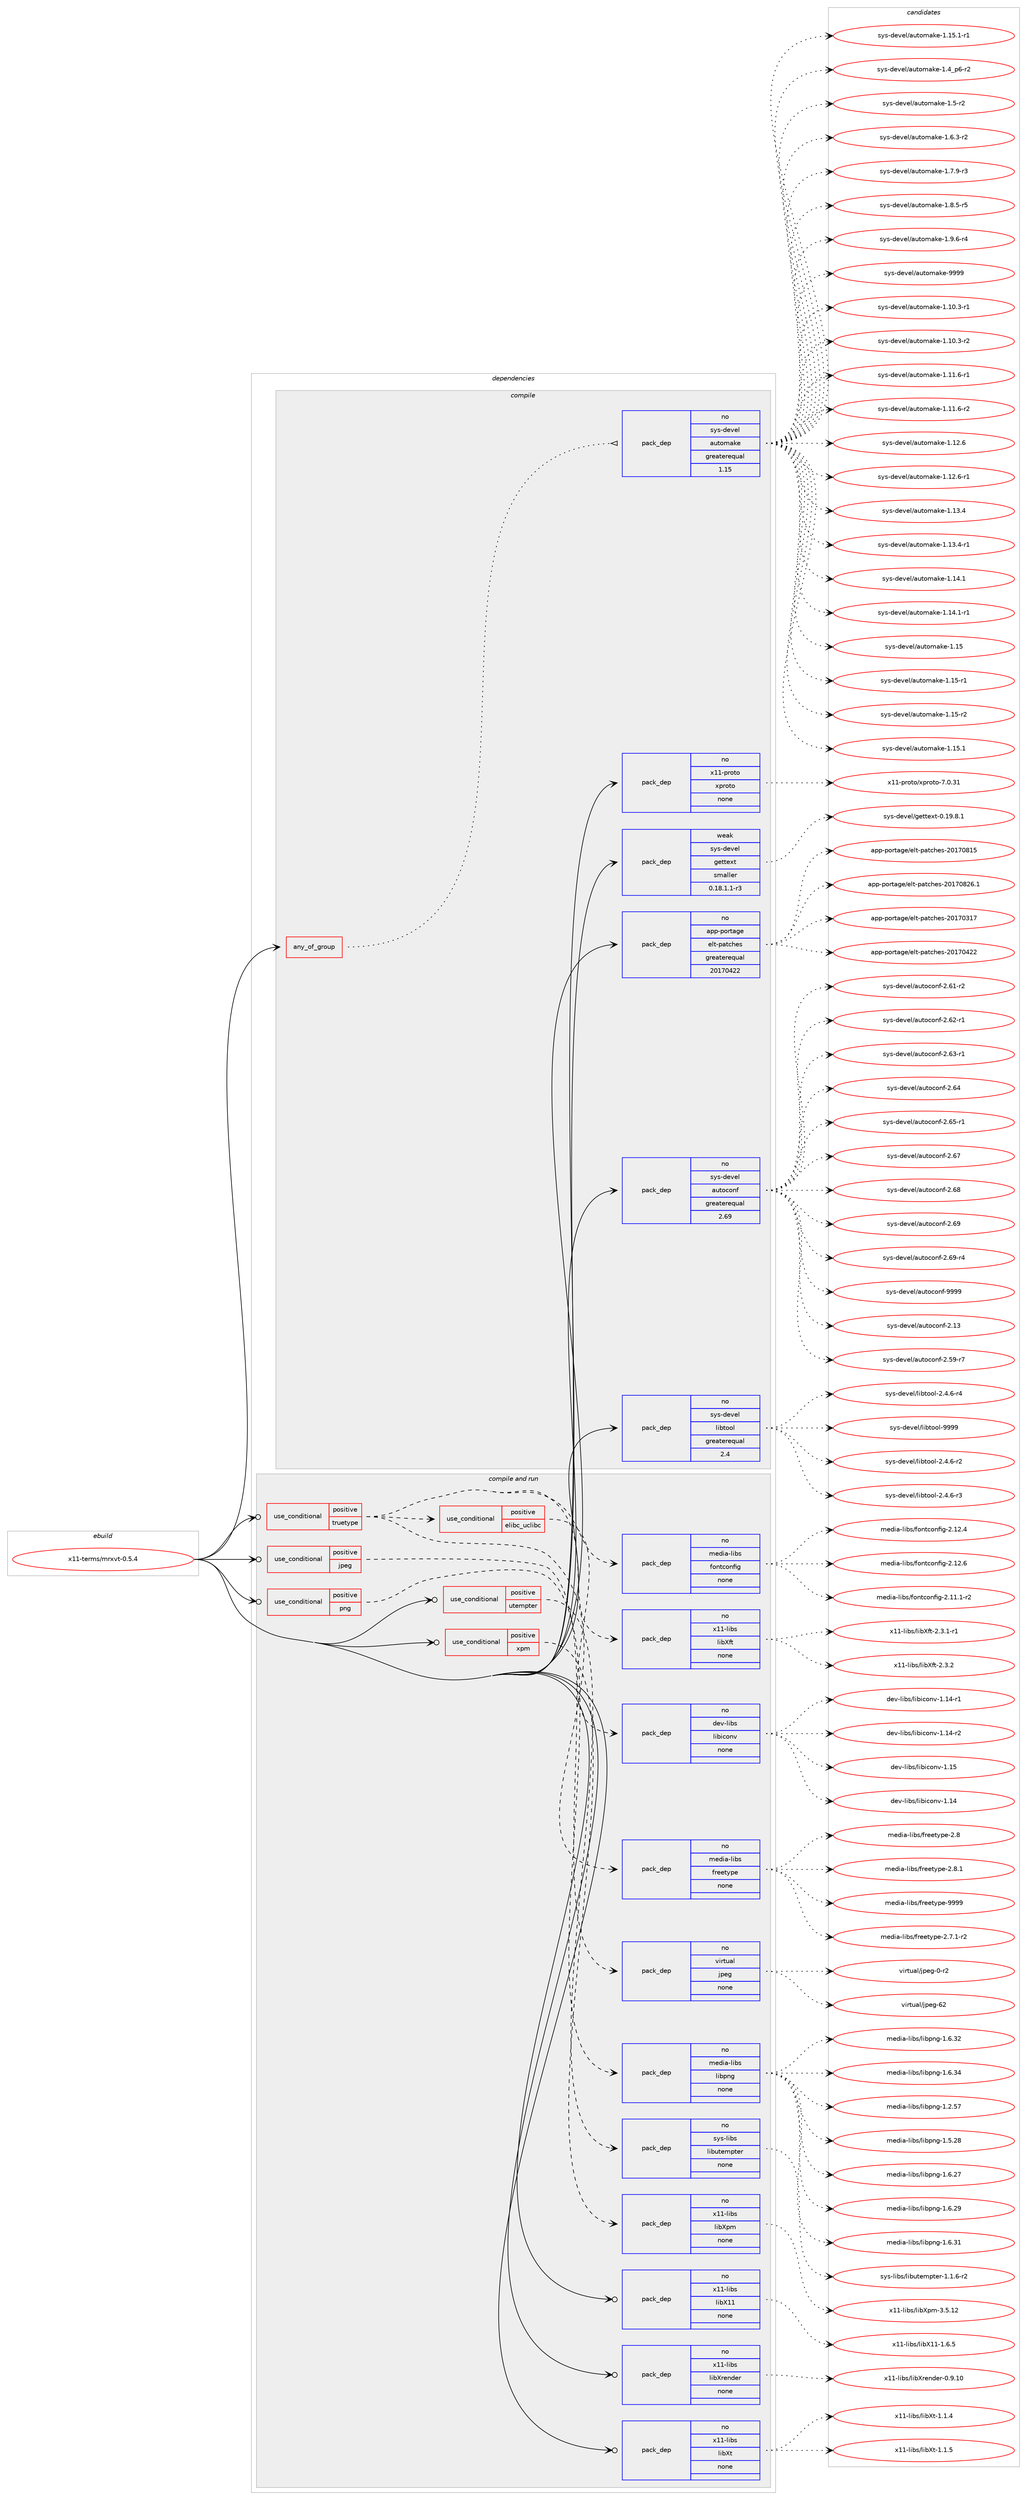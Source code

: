 digraph prolog {

# *************
# Graph options
# *************

newrank=true;
concentrate=true;
compound=true;
graph [rankdir=LR,fontname=Helvetica,fontsize=10,ranksep=1.5];#, ranksep=2.5, nodesep=0.2];
edge  [arrowhead=vee];
node  [fontname=Helvetica,fontsize=10];

# **********
# The ebuild
# **********

subgraph cluster_leftcol {
color=gray;
rank=same;
label=<<i>ebuild</i>>;
id [label="x11-terms/mrxvt-0.5.4", color=red, width=4, href="../x11-terms/mrxvt-0.5.4.svg"];
}

# ****************
# The dependencies
# ****************

subgraph cluster_midcol {
color=gray;
label=<<i>dependencies</i>>;
subgraph cluster_compile {
fillcolor="#eeeeee";
style=filled;
label=<<i>compile</i>>;
subgraph any9672 {
dependency529197 [label=<<TABLE BORDER="0" CELLBORDER="1" CELLSPACING="0" CELLPADDING="4"><TR><TD CELLPADDING="10">any_of_group</TD></TR></TABLE>>, shape=none, color=red];subgraph pack395388 {
dependency529198 [label=<<TABLE BORDER="0" CELLBORDER="1" CELLSPACING="0" CELLPADDING="4" WIDTH="220"><TR><TD ROWSPAN="6" CELLPADDING="30">pack_dep</TD></TR><TR><TD WIDTH="110">no</TD></TR><TR><TD>sys-devel</TD></TR><TR><TD>automake</TD></TR><TR><TD>greaterequal</TD></TR><TR><TD>1.15</TD></TR></TABLE>>, shape=none, color=blue];
}
dependency529197:e -> dependency529198:w [weight=20,style="dotted",arrowhead="oinv"];
}
id:e -> dependency529197:w [weight=20,style="solid",arrowhead="vee"];
subgraph pack395389 {
dependency529199 [label=<<TABLE BORDER="0" CELLBORDER="1" CELLSPACING="0" CELLPADDING="4" WIDTH="220"><TR><TD ROWSPAN="6" CELLPADDING="30">pack_dep</TD></TR><TR><TD WIDTH="110">no</TD></TR><TR><TD>app-portage</TD></TR><TR><TD>elt-patches</TD></TR><TR><TD>greaterequal</TD></TR><TR><TD>20170422</TD></TR></TABLE>>, shape=none, color=blue];
}
id:e -> dependency529199:w [weight=20,style="solid",arrowhead="vee"];
subgraph pack395390 {
dependency529200 [label=<<TABLE BORDER="0" CELLBORDER="1" CELLSPACING="0" CELLPADDING="4" WIDTH="220"><TR><TD ROWSPAN="6" CELLPADDING="30">pack_dep</TD></TR><TR><TD WIDTH="110">no</TD></TR><TR><TD>sys-devel</TD></TR><TR><TD>autoconf</TD></TR><TR><TD>greaterequal</TD></TR><TR><TD>2.69</TD></TR></TABLE>>, shape=none, color=blue];
}
id:e -> dependency529200:w [weight=20,style="solid",arrowhead="vee"];
subgraph pack395391 {
dependency529201 [label=<<TABLE BORDER="0" CELLBORDER="1" CELLSPACING="0" CELLPADDING="4" WIDTH="220"><TR><TD ROWSPAN="6" CELLPADDING="30">pack_dep</TD></TR><TR><TD WIDTH="110">no</TD></TR><TR><TD>sys-devel</TD></TR><TR><TD>libtool</TD></TR><TR><TD>greaterequal</TD></TR><TR><TD>2.4</TD></TR></TABLE>>, shape=none, color=blue];
}
id:e -> dependency529201:w [weight=20,style="solid",arrowhead="vee"];
subgraph pack395392 {
dependency529202 [label=<<TABLE BORDER="0" CELLBORDER="1" CELLSPACING="0" CELLPADDING="4" WIDTH="220"><TR><TD ROWSPAN="6" CELLPADDING="30">pack_dep</TD></TR><TR><TD WIDTH="110">no</TD></TR><TR><TD>x11-proto</TD></TR><TR><TD>xproto</TD></TR><TR><TD>none</TD></TR><TR><TD></TD></TR></TABLE>>, shape=none, color=blue];
}
id:e -> dependency529202:w [weight=20,style="solid",arrowhead="vee"];
subgraph pack395393 {
dependency529203 [label=<<TABLE BORDER="0" CELLBORDER="1" CELLSPACING="0" CELLPADDING="4" WIDTH="220"><TR><TD ROWSPAN="6" CELLPADDING="30">pack_dep</TD></TR><TR><TD WIDTH="110">weak</TD></TR><TR><TD>sys-devel</TD></TR><TR><TD>gettext</TD></TR><TR><TD>smaller</TD></TR><TR><TD>0.18.1.1-r3</TD></TR></TABLE>>, shape=none, color=blue];
}
id:e -> dependency529203:w [weight=20,style="solid",arrowhead="vee"];
}
subgraph cluster_compileandrun {
fillcolor="#eeeeee";
style=filled;
label=<<i>compile and run</i>>;
subgraph cond123788 {
dependency529204 [label=<<TABLE BORDER="0" CELLBORDER="1" CELLSPACING="0" CELLPADDING="4"><TR><TD ROWSPAN="3" CELLPADDING="10">use_conditional</TD></TR><TR><TD>positive</TD></TR><TR><TD>jpeg</TD></TR></TABLE>>, shape=none, color=red];
subgraph pack395394 {
dependency529205 [label=<<TABLE BORDER="0" CELLBORDER="1" CELLSPACING="0" CELLPADDING="4" WIDTH="220"><TR><TD ROWSPAN="6" CELLPADDING="30">pack_dep</TD></TR><TR><TD WIDTH="110">no</TD></TR><TR><TD>virtual</TD></TR><TR><TD>jpeg</TD></TR><TR><TD>none</TD></TR><TR><TD></TD></TR></TABLE>>, shape=none, color=blue];
}
dependency529204:e -> dependency529205:w [weight=20,style="dashed",arrowhead="vee"];
}
id:e -> dependency529204:w [weight=20,style="solid",arrowhead="odotvee"];
subgraph cond123789 {
dependency529206 [label=<<TABLE BORDER="0" CELLBORDER="1" CELLSPACING="0" CELLPADDING="4"><TR><TD ROWSPAN="3" CELLPADDING="10">use_conditional</TD></TR><TR><TD>positive</TD></TR><TR><TD>png</TD></TR></TABLE>>, shape=none, color=red];
subgraph pack395395 {
dependency529207 [label=<<TABLE BORDER="0" CELLBORDER="1" CELLSPACING="0" CELLPADDING="4" WIDTH="220"><TR><TD ROWSPAN="6" CELLPADDING="30">pack_dep</TD></TR><TR><TD WIDTH="110">no</TD></TR><TR><TD>media-libs</TD></TR><TR><TD>libpng</TD></TR><TR><TD>none</TD></TR><TR><TD></TD></TR></TABLE>>, shape=none, color=blue];
}
dependency529206:e -> dependency529207:w [weight=20,style="dashed",arrowhead="vee"];
}
id:e -> dependency529206:w [weight=20,style="solid",arrowhead="odotvee"];
subgraph cond123790 {
dependency529208 [label=<<TABLE BORDER="0" CELLBORDER="1" CELLSPACING="0" CELLPADDING="4"><TR><TD ROWSPAN="3" CELLPADDING="10">use_conditional</TD></TR><TR><TD>positive</TD></TR><TR><TD>truetype</TD></TR></TABLE>>, shape=none, color=red];
subgraph pack395396 {
dependency529209 [label=<<TABLE BORDER="0" CELLBORDER="1" CELLSPACING="0" CELLPADDING="4" WIDTH="220"><TR><TD ROWSPAN="6" CELLPADDING="30">pack_dep</TD></TR><TR><TD WIDTH="110">no</TD></TR><TR><TD>x11-libs</TD></TR><TR><TD>libXft</TD></TR><TR><TD>none</TD></TR><TR><TD></TD></TR></TABLE>>, shape=none, color=blue];
}
dependency529208:e -> dependency529209:w [weight=20,style="dashed",arrowhead="vee"];
subgraph pack395397 {
dependency529210 [label=<<TABLE BORDER="0" CELLBORDER="1" CELLSPACING="0" CELLPADDING="4" WIDTH="220"><TR><TD ROWSPAN="6" CELLPADDING="30">pack_dep</TD></TR><TR><TD WIDTH="110">no</TD></TR><TR><TD>media-libs</TD></TR><TR><TD>fontconfig</TD></TR><TR><TD>none</TD></TR><TR><TD></TD></TR></TABLE>>, shape=none, color=blue];
}
dependency529208:e -> dependency529210:w [weight=20,style="dashed",arrowhead="vee"];
subgraph pack395398 {
dependency529211 [label=<<TABLE BORDER="0" CELLBORDER="1" CELLSPACING="0" CELLPADDING="4" WIDTH="220"><TR><TD ROWSPAN="6" CELLPADDING="30">pack_dep</TD></TR><TR><TD WIDTH="110">no</TD></TR><TR><TD>media-libs</TD></TR><TR><TD>freetype</TD></TR><TR><TD>none</TD></TR><TR><TD></TD></TR></TABLE>>, shape=none, color=blue];
}
dependency529208:e -> dependency529211:w [weight=20,style="dashed",arrowhead="vee"];
subgraph cond123791 {
dependency529212 [label=<<TABLE BORDER="0" CELLBORDER="1" CELLSPACING="0" CELLPADDING="4"><TR><TD ROWSPAN="3" CELLPADDING="10">use_conditional</TD></TR><TR><TD>positive</TD></TR><TR><TD>elibc_uclibc</TD></TR></TABLE>>, shape=none, color=red];
subgraph pack395399 {
dependency529213 [label=<<TABLE BORDER="0" CELLBORDER="1" CELLSPACING="0" CELLPADDING="4" WIDTH="220"><TR><TD ROWSPAN="6" CELLPADDING="30">pack_dep</TD></TR><TR><TD WIDTH="110">no</TD></TR><TR><TD>dev-libs</TD></TR><TR><TD>libiconv</TD></TR><TR><TD>none</TD></TR><TR><TD></TD></TR></TABLE>>, shape=none, color=blue];
}
dependency529212:e -> dependency529213:w [weight=20,style="dashed",arrowhead="vee"];
}
dependency529208:e -> dependency529212:w [weight=20,style="dashed",arrowhead="vee"];
}
id:e -> dependency529208:w [weight=20,style="solid",arrowhead="odotvee"];
subgraph cond123792 {
dependency529214 [label=<<TABLE BORDER="0" CELLBORDER="1" CELLSPACING="0" CELLPADDING="4"><TR><TD ROWSPAN="3" CELLPADDING="10">use_conditional</TD></TR><TR><TD>positive</TD></TR><TR><TD>utempter</TD></TR></TABLE>>, shape=none, color=red];
subgraph pack395400 {
dependency529215 [label=<<TABLE BORDER="0" CELLBORDER="1" CELLSPACING="0" CELLPADDING="4" WIDTH="220"><TR><TD ROWSPAN="6" CELLPADDING="30">pack_dep</TD></TR><TR><TD WIDTH="110">no</TD></TR><TR><TD>sys-libs</TD></TR><TR><TD>libutempter</TD></TR><TR><TD>none</TD></TR><TR><TD></TD></TR></TABLE>>, shape=none, color=blue];
}
dependency529214:e -> dependency529215:w [weight=20,style="dashed",arrowhead="vee"];
}
id:e -> dependency529214:w [weight=20,style="solid",arrowhead="odotvee"];
subgraph cond123793 {
dependency529216 [label=<<TABLE BORDER="0" CELLBORDER="1" CELLSPACING="0" CELLPADDING="4"><TR><TD ROWSPAN="3" CELLPADDING="10">use_conditional</TD></TR><TR><TD>positive</TD></TR><TR><TD>xpm</TD></TR></TABLE>>, shape=none, color=red];
subgraph pack395401 {
dependency529217 [label=<<TABLE BORDER="0" CELLBORDER="1" CELLSPACING="0" CELLPADDING="4" WIDTH="220"><TR><TD ROWSPAN="6" CELLPADDING="30">pack_dep</TD></TR><TR><TD WIDTH="110">no</TD></TR><TR><TD>x11-libs</TD></TR><TR><TD>libXpm</TD></TR><TR><TD>none</TD></TR><TR><TD></TD></TR></TABLE>>, shape=none, color=blue];
}
dependency529216:e -> dependency529217:w [weight=20,style="dashed",arrowhead="vee"];
}
id:e -> dependency529216:w [weight=20,style="solid",arrowhead="odotvee"];
subgraph pack395402 {
dependency529218 [label=<<TABLE BORDER="0" CELLBORDER="1" CELLSPACING="0" CELLPADDING="4" WIDTH="220"><TR><TD ROWSPAN="6" CELLPADDING="30">pack_dep</TD></TR><TR><TD WIDTH="110">no</TD></TR><TR><TD>x11-libs</TD></TR><TR><TD>libX11</TD></TR><TR><TD>none</TD></TR><TR><TD></TD></TR></TABLE>>, shape=none, color=blue];
}
id:e -> dependency529218:w [weight=20,style="solid",arrowhead="odotvee"];
subgraph pack395403 {
dependency529219 [label=<<TABLE BORDER="0" CELLBORDER="1" CELLSPACING="0" CELLPADDING="4" WIDTH="220"><TR><TD ROWSPAN="6" CELLPADDING="30">pack_dep</TD></TR><TR><TD WIDTH="110">no</TD></TR><TR><TD>x11-libs</TD></TR><TR><TD>libXrender</TD></TR><TR><TD>none</TD></TR><TR><TD></TD></TR></TABLE>>, shape=none, color=blue];
}
id:e -> dependency529219:w [weight=20,style="solid",arrowhead="odotvee"];
subgraph pack395404 {
dependency529220 [label=<<TABLE BORDER="0" CELLBORDER="1" CELLSPACING="0" CELLPADDING="4" WIDTH="220"><TR><TD ROWSPAN="6" CELLPADDING="30">pack_dep</TD></TR><TR><TD WIDTH="110">no</TD></TR><TR><TD>x11-libs</TD></TR><TR><TD>libXt</TD></TR><TR><TD>none</TD></TR><TR><TD></TD></TR></TABLE>>, shape=none, color=blue];
}
id:e -> dependency529220:w [weight=20,style="solid",arrowhead="odotvee"];
}
subgraph cluster_run {
fillcolor="#eeeeee";
style=filled;
label=<<i>run</i>>;
}
}

# **************
# The candidates
# **************

subgraph cluster_choices {
rank=same;
color=gray;
label=<<i>candidates</i>>;

subgraph choice395388 {
color=black;
nodesep=1;
choice11512111545100101118101108479711711611110997107101454946494846514511449 [label="sys-devel/automake-1.10.3-r1", color=red, width=4,href="../sys-devel/automake-1.10.3-r1.svg"];
choice11512111545100101118101108479711711611110997107101454946494846514511450 [label="sys-devel/automake-1.10.3-r2", color=red, width=4,href="../sys-devel/automake-1.10.3-r2.svg"];
choice11512111545100101118101108479711711611110997107101454946494946544511449 [label="sys-devel/automake-1.11.6-r1", color=red, width=4,href="../sys-devel/automake-1.11.6-r1.svg"];
choice11512111545100101118101108479711711611110997107101454946494946544511450 [label="sys-devel/automake-1.11.6-r2", color=red, width=4,href="../sys-devel/automake-1.11.6-r2.svg"];
choice1151211154510010111810110847971171161111099710710145494649504654 [label="sys-devel/automake-1.12.6", color=red, width=4,href="../sys-devel/automake-1.12.6.svg"];
choice11512111545100101118101108479711711611110997107101454946495046544511449 [label="sys-devel/automake-1.12.6-r1", color=red, width=4,href="../sys-devel/automake-1.12.6-r1.svg"];
choice1151211154510010111810110847971171161111099710710145494649514652 [label="sys-devel/automake-1.13.4", color=red, width=4,href="../sys-devel/automake-1.13.4.svg"];
choice11512111545100101118101108479711711611110997107101454946495146524511449 [label="sys-devel/automake-1.13.4-r1", color=red, width=4,href="../sys-devel/automake-1.13.4-r1.svg"];
choice1151211154510010111810110847971171161111099710710145494649524649 [label="sys-devel/automake-1.14.1", color=red, width=4,href="../sys-devel/automake-1.14.1.svg"];
choice11512111545100101118101108479711711611110997107101454946495246494511449 [label="sys-devel/automake-1.14.1-r1", color=red, width=4,href="../sys-devel/automake-1.14.1-r1.svg"];
choice115121115451001011181011084797117116111109971071014549464953 [label="sys-devel/automake-1.15", color=red, width=4,href="../sys-devel/automake-1.15.svg"];
choice1151211154510010111810110847971171161111099710710145494649534511449 [label="sys-devel/automake-1.15-r1", color=red, width=4,href="../sys-devel/automake-1.15-r1.svg"];
choice1151211154510010111810110847971171161111099710710145494649534511450 [label="sys-devel/automake-1.15-r2", color=red, width=4,href="../sys-devel/automake-1.15-r2.svg"];
choice1151211154510010111810110847971171161111099710710145494649534649 [label="sys-devel/automake-1.15.1", color=red, width=4,href="../sys-devel/automake-1.15.1.svg"];
choice11512111545100101118101108479711711611110997107101454946495346494511449 [label="sys-devel/automake-1.15.1-r1", color=red, width=4,href="../sys-devel/automake-1.15.1-r1.svg"];
choice115121115451001011181011084797117116111109971071014549465295112544511450 [label="sys-devel/automake-1.4_p6-r2", color=red, width=4,href="../sys-devel/automake-1.4_p6-r2.svg"];
choice11512111545100101118101108479711711611110997107101454946534511450 [label="sys-devel/automake-1.5-r2", color=red, width=4,href="../sys-devel/automake-1.5-r2.svg"];
choice115121115451001011181011084797117116111109971071014549465446514511450 [label="sys-devel/automake-1.6.3-r2", color=red, width=4,href="../sys-devel/automake-1.6.3-r2.svg"];
choice115121115451001011181011084797117116111109971071014549465546574511451 [label="sys-devel/automake-1.7.9-r3", color=red, width=4,href="../sys-devel/automake-1.7.9-r3.svg"];
choice115121115451001011181011084797117116111109971071014549465646534511453 [label="sys-devel/automake-1.8.5-r5", color=red, width=4,href="../sys-devel/automake-1.8.5-r5.svg"];
choice115121115451001011181011084797117116111109971071014549465746544511452 [label="sys-devel/automake-1.9.6-r4", color=red, width=4,href="../sys-devel/automake-1.9.6-r4.svg"];
choice115121115451001011181011084797117116111109971071014557575757 [label="sys-devel/automake-9999", color=red, width=4,href="../sys-devel/automake-9999.svg"];
dependency529198:e -> choice11512111545100101118101108479711711611110997107101454946494846514511449:w [style=dotted,weight="100"];
dependency529198:e -> choice11512111545100101118101108479711711611110997107101454946494846514511450:w [style=dotted,weight="100"];
dependency529198:e -> choice11512111545100101118101108479711711611110997107101454946494946544511449:w [style=dotted,weight="100"];
dependency529198:e -> choice11512111545100101118101108479711711611110997107101454946494946544511450:w [style=dotted,weight="100"];
dependency529198:e -> choice1151211154510010111810110847971171161111099710710145494649504654:w [style=dotted,weight="100"];
dependency529198:e -> choice11512111545100101118101108479711711611110997107101454946495046544511449:w [style=dotted,weight="100"];
dependency529198:e -> choice1151211154510010111810110847971171161111099710710145494649514652:w [style=dotted,weight="100"];
dependency529198:e -> choice11512111545100101118101108479711711611110997107101454946495146524511449:w [style=dotted,weight="100"];
dependency529198:e -> choice1151211154510010111810110847971171161111099710710145494649524649:w [style=dotted,weight="100"];
dependency529198:e -> choice11512111545100101118101108479711711611110997107101454946495246494511449:w [style=dotted,weight="100"];
dependency529198:e -> choice115121115451001011181011084797117116111109971071014549464953:w [style=dotted,weight="100"];
dependency529198:e -> choice1151211154510010111810110847971171161111099710710145494649534511449:w [style=dotted,weight="100"];
dependency529198:e -> choice1151211154510010111810110847971171161111099710710145494649534511450:w [style=dotted,weight="100"];
dependency529198:e -> choice1151211154510010111810110847971171161111099710710145494649534649:w [style=dotted,weight="100"];
dependency529198:e -> choice11512111545100101118101108479711711611110997107101454946495346494511449:w [style=dotted,weight="100"];
dependency529198:e -> choice115121115451001011181011084797117116111109971071014549465295112544511450:w [style=dotted,weight="100"];
dependency529198:e -> choice11512111545100101118101108479711711611110997107101454946534511450:w [style=dotted,weight="100"];
dependency529198:e -> choice115121115451001011181011084797117116111109971071014549465446514511450:w [style=dotted,weight="100"];
dependency529198:e -> choice115121115451001011181011084797117116111109971071014549465546574511451:w [style=dotted,weight="100"];
dependency529198:e -> choice115121115451001011181011084797117116111109971071014549465646534511453:w [style=dotted,weight="100"];
dependency529198:e -> choice115121115451001011181011084797117116111109971071014549465746544511452:w [style=dotted,weight="100"];
dependency529198:e -> choice115121115451001011181011084797117116111109971071014557575757:w [style=dotted,weight="100"];
}
subgraph choice395389 {
color=black;
nodesep=1;
choice97112112451121111141169710310147101108116451129711699104101115455048495548514955 [label="app-portage/elt-patches-20170317", color=red, width=4,href="../app-portage/elt-patches-20170317.svg"];
choice97112112451121111141169710310147101108116451129711699104101115455048495548525050 [label="app-portage/elt-patches-20170422", color=red, width=4,href="../app-portage/elt-patches-20170422.svg"];
choice97112112451121111141169710310147101108116451129711699104101115455048495548564953 [label="app-portage/elt-patches-20170815", color=red, width=4,href="../app-portage/elt-patches-20170815.svg"];
choice971121124511211111411697103101471011081164511297116991041011154550484955485650544649 [label="app-portage/elt-patches-20170826.1", color=red, width=4,href="../app-portage/elt-patches-20170826.1.svg"];
dependency529199:e -> choice97112112451121111141169710310147101108116451129711699104101115455048495548514955:w [style=dotted,weight="100"];
dependency529199:e -> choice97112112451121111141169710310147101108116451129711699104101115455048495548525050:w [style=dotted,weight="100"];
dependency529199:e -> choice97112112451121111141169710310147101108116451129711699104101115455048495548564953:w [style=dotted,weight="100"];
dependency529199:e -> choice971121124511211111411697103101471011081164511297116991041011154550484955485650544649:w [style=dotted,weight="100"];
}
subgraph choice395390 {
color=black;
nodesep=1;
choice115121115451001011181011084797117116111991111101024550464951 [label="sys-devel/autoconf-2.13", color=red, width=4,href="../sys-devel/autoconf-2.13.svg"];
choice1151211154510010111810110847971171161119911111010245504653574511455 [label="sys-devel/autoconf-2.59-r7", color=red, width=4,href="../sys-devel/autoconf-2.59-r7.svg"];
choice1151211154510010111810110847971171161119911111010245504654494511450 [label="sys-devel/autoconf-2.61-r2", color=red, width=4,href="../sys-devel/autoconf-2.61-r2.svg"];
choice1151211154510010111810110847971171161119911111010245504654504511449 [label="sys-devel/autoconf-2.62-r1", color=red, width=4,href="../sys-devel/autoconf-2.62-r1.svg"];
choice1151211154510010111810110847971171161119911111010245504654514511449 [label="sys-devel/autoconf-2.63-r1", color=red, width=4,href="../sys-devel/autoconf-2.63-r1.svg"];
choice115121115451001011181011084797117116111991111101024550465452 [label="sys-devel/autoconf-2.64", color=red, width=4,href="../sys-devel/autoconf-2.64.svg"];
choice1151211154510010111810110847971171161119911111010245504654534511449 [label="sys-devel/autoconf-2.65-r1", color=red, width=4,href="../sys-devel/autoconf-2.65-r1.svg"];
choice115121115451001011181011084797117116111991111101024550465455 [label="sys-devel/autoconf-2.67", color=red, width=4,href="../sys-devel/autoconf-2.67.svg"];
choice115121115451001011181011084797117116111991111101024550465456 [label="sys-devel/autoconf-2.68", color=red, width=4,href="../sys-devel/autoconf-2.68.svg"];
choice115121115451001011181011084797117116111991111101024550465457 [label="sys-devel/autoconf-2.69", color=red, width=4,href="../sys-devel/autoconf-2.69.svg"];
choice1151211154510010111810110847971171161119911111010245504654574511452 [label="sys-devel/autoconf-2.69-r4", color=red, width=4,href="../sys-devel/autoconf-2.69-r4.svg"];
choice115121115451001011181011084797117116111991111101024557575757 [label="sys-devel/autoconf-9999", color=red, width=4,href="../sys-devel/autoconf-9999.svg"];
dependency529200:e -> choice115121115451001011181011084797117116111991111101024550464951:w [style=dotted,weight="100"];
dependency529200:e -> choice1151211154510010111810110847971171161119911111010245504653574511455:w [style=dotted,weight="100"];
dependency529200:e -> choice1151211154510010111810110847971171161119911111010245504654494511450:w [style=dotted,weight="100"];
dependency529200:e -> choice1151211154510010111810110847971171161119911111010245504654504511449:w [style=dotted,weight="100"];
dependency529200:e -> choice1151211154510010111810110847971171161119911111010245504654514511449:w [style=dotted,weight="100"];
dependency529200:e -> choice115121115451001011181011084797117116111991111101024550465452:w [style=dotted,weight="100"];
dependency529200:e -> choice1151211154510010111810110847971171161119911111010245504654534511449:w [style=dotted,weight="100"];
dependency529200:e -> choice115121115451001011181011084797117116111991111101024550465455:w [style=dotted,weight="100"];
dependency529200:e -> choice115121115451001011181011084797117116111991111101024550465456:w [style=dotted,weight="100"];
dependency529200:e -> choice115121115451001011181011084797117116111991111101024550465457:w [style=dotted,weight="100"];
dependency529200:e -> choice1151211154510010111810110847971171161119911111010245504654574511452:w [style=dotted,weight="100"];
dependency529200:e -> choice115121115451001011181011084797117116111991111101024557575757:w [style=dotted,weight="100"];
}
subgraph choice395391 {
color=black;
nodesep=1;
choice1151211154510010111810110847108105981161111111084550465246544511450 [label="sys-devel/libtool-2.4.6-r2", color=red, width=4,href="../sys-devel/libtool-2.4.6-r2.svg"];
choice1151211154510010111810110847108105981161111111084550465246544511451 [label="sys-devel/libtool-2.4.6-r3", color=red, width=4,href="../sys-devel/libtool-2.4.6-r3.svg"];
choice1151211154510010111810110847108105981161111111084550465246544511452 [label="sys-devel/libtool-2.4.6-r4", color=red, width=4,href="../sys-devel/libtool-2.4.6-r4.svg"];
choice1151211154510010111810110847108105981161111111084557575757 [label="sys-devel/libtool-9999", color=red, width=4,href="../sys-devel/libtool-9999.svg"];
dependency529201:e -> choice1151211154510010111810110847108105981161111111084550465246544511450:w [style=dotted,weight="100"];
dependency529201:e -> choice1151211154510010111810110847108105981161111111084550465246544511451:w [style=dotted,weight="100"];
dependency529201:e -> choice1151211154510010111810110847108105981161111111084550465246544511452:w [style=dotted,weight="100"];
dependency529201:e -> choice1151211154510010111810110847108105981161111111084557575757:w [style=dotted,weight="100"];
}
subgraph choice395392 {
color=black;
nodesep=1;
choice1204949451121141111161114712011211411111611145554648465149 [label="x11-proto/xproto-7.0.31", color=red, width=4,href="../x11-proto/xproto-7.0.31.svg"];
dependency529202:e -> choice1204949451121141111161114712011211411111611145554648465149:w [style=dotted,weight="100"];
}
subgraph choice395393 {
color=black;
nodesep=1;
choice1151211154510010111810110847103101116116101120116454846495746564649 [label="sys-devel/gettext-0.19.8.1", color=red, width=4,href="../sys-devel/gettext-0.19.8.1.svg"];
dependency529203:e -> choice1151211154510010111810110847103101116116101120116454846495746564649:w [style=dotted,weight="100"];
}
subgraph choice395394 {
color=black;
nodesep=1;
choice118105114116117971084710611210110345484511450 [label="virtual/jpeg-0-r2", color=red, width=4,href="../virtual/jpeg-0-r2.svg"];
choice1181051141161179710847106112101103455450 [label="virtual/jpeg-62", color=red, width=4,href="../virtual/jpeg-62.svg"];
dependency529205:e -> choice118105114116117971084710611210110345484511450:w [style=dotted,weight="100"];
dependency529205:e -> choice1181051141161179710847106112101103455450:w [style=dotted,weight="100"];
}
subgraph choice395395 {
color=black;
nodesep=1;
choice109101100105974510810598115471081059811211010345494650465355 [label="media-libs/libpng-1.2.57", color=red, width=4,href="../media-libs/libpng-1.2.57.svg"];
choice109101100105974510810598115471081059811211010345494653465056 [label="media-libs/libpng-1.5.28", color=red, width=4,href="../media-libs/libpng-1.5.28.svg"];
choice109101100105974510810598115471081059811211010345494654465055 [label="media-libs/libpng-1.6.27", color=red, width=4,href="../media-libs/libpng-1.6.27.svg"];
choice109101100105974510810598115471081059811211010345494654465057 [label="media-libs/libpng-1.6.29", color=red, width=4,href="../media-libs/libpng-1.6.29.svg"];
choice109101100105974510810598115471081059811211010345494654465149 [label="media-libs/libpng-1.6.31", color=red, width=4,href="../media-libs/libpng-1.6.31.svg"];
choice109101100105974510810598115471081059811211010345494654465150 [label="media-libs/libpng-1.6.32", color=red, width=4,href="../media-libs/libpng-1.6.32.svg"];
choice109101100105974510810598115471081059811211010345494654465152 [label="media-libs/libpng-1.6.34", color=red, width=4,href="../media-libs/libpng-1.6.34.svg"];
dependency529207:e -> choice109101100105974510810598115471081059811211010345494650465355:w [style=dotted,weight="100"];
dependency529207:e -> choice109101100105974510810598115471081059811211010345494653465056:w [style=dotted,weight="100"];
dependency529207:e -> choice109101100105974510810598115471081059811211010345494654465055:w [style=dotted,weight="100"];
dependency529207:e -> choice109101100105974510810598115471081059811211010345494654465057:w [style=dotted,weight="100"];
dependency529207:e -> choice109101100105974510810598115471081059811211010345494654465149:w [style=dotted,weight="100"];
dependency529207:e -> choice109101100105974510810598115471081059811211010345494654465150:w [style=dotted,weight="100"];
dependency529207:e -> choice109101100105974510810598115471081059811211010345494654465152:w [style=dotted,weight="100"];
}
subgraph choice395396 {
color=black;
nodesep=1;
choice120494945108105981154710810598881021164550465146494511449 [label="x11-libs/libXft-2.3.1-r1", color=red, width=4,href="../x11-libs/libXft-2.3.1-r1.svg"];
choice12049494510810598115471081059888102116455046514650 [label="x11-libs/libXft-2.3.2", color=red, width=4,href="../x11-libs/libXft-2.3.2.svg"];
dependency529209:e -> choice120494945108105981154710810598881021164550465146494511449:w [style=dotted,weight="100"];
dependency529209:e -> choice12049494510810598115471081059888102116455046514650:w [style=dotted,weight="100"];
}
subgraph choice395397 {
color=black;
nodesep=1;
choice1091011001059745108105981154710211111011699111110102105103455046494946494511450 [label="media-libs/fontconfig-2.11.1-r2", color=red, width=4,href="../media-libs/fontconfig-2.11.1-r2.svg"];
choice109101100105974510810598115471021111101169911111010210510345504649504652 [label="media-libs/fontconfig-2.12.4", color=red, width=4,href="../media-libs/fontconfig-2.12.4.svg"];
choice109101100105974510810598115471021111101169911111010210510345504649504654 [label="media-libs/fontconfig-2.12.6", color=red, width=4,href="../media-libs/fontconfig-2.12.6.svg"];
dependency529210:e -> choice1091011001059745108105981154710211111011699111110102105103455046494946494511450:w [style=dotted,weight="100"];
dependency529210:e -> choice109101100105974510810598115471021111101169911111010210510345504649504652:w [style=dotted,weight="100"];
dependency529210:e -> choice109101100105974510810598115471021111101169911111010210510345504649504654:w [style=dotted,weight="100"];
}
subgraph choice395398 {
color=black;
nodesep=1;
choice109101100105974510810598115471021141011011161211121014550465546494511450 [label="media-libs/freetype-2.7.1-r2", color=red, width=4,href="../media-libs/freetype-2.7.1-r2.svg"];
choice1091011001059745108105981154710211410110111612111210145504656 [label="media-libs/freetype-2.8", color=red, width=4,href="../media-libs/freetype-2.8.svg"];
choice10910110010597451081059811547102114101101116121112101455046564649 [label="media-libs/freetype-2.8.1", color=red, width=4,href="../media-libs/freetype-2.8.1.svg"];
choice109101100105974510810598115471021141011011161211121014557575757 [label="media-libs/freetype-9999", color=red, width=4,href="../media-libs/freetype-9999.svg"];
dependency529211:e -> choice109101100105974510810598115471021141011011161211121014550465546494511450:w [style=dotted,weight="100"];
dependency529211:e -> choice1091011001059745108105981154710211410110111612111210145504656:w [style=dotted,weight="100"];
dependency529211:e -> choice10910110010597451081059811547102114101101116121112101455046564649:w [style=dotted,weight="100"];
dependency529211:e -> choice109101100105974510810598115471021141011011161211121014557575757:w [style=dotted,weight="100"];
}
subgraph choice395399 {
color=black;
nodesep=1;
choice10010111845108105981154710810598105991111101184549464952 [label="dev-libs/libiconv-1.14", color=red, width=4,href="../dev-libs/libiconv-1.14.svg"];
choice100101118451081059811547108105981059911111011845494649524511449 [label="dev-libs/libiconv-1.14-r1", color=red, width=4,href="../dev-libs/libiconv-1.14-r1.svg"];
choice100101118451081059811547108105981059911111011845494649524511450 [label="dev-libs/libiconv-1.14-r2", color=red, width=4,href="../dev-libs/libiconv-1.14-r2.svg"];
choice10010111845108105981154710810598105991111101184549464953 [label="dev-libs/libiconv-1.15", color=red, width=4,href="../dev-libs/libiconv-1.15.svg"];
dependency529213:e -> choice10010111845108105981154710810598105991111101184549464952:w [style=dotted,weight="100"];
dependency529213:e -> choice100101118451081059811547108105981059911111011845494649524511449:w [style=dotted,weight="100"];
dependency529213:e -> choice100101118451081059811547108105981059911111011845494649524511450:w [style=dotted,weight="100"];
dependency529213:e -> choice10010111845108105981154710810598105991111101184549464953:w [style=dotted,weight="100"];
}
subgraph choice395400 {
color=black;
nodesep=1;
choice115121115451081059811547108105981171161011091121161011144549464946544511450 [label="sys-libs/libutempter-1.1.6-r2", color=red, width=4,href="../sys-libs/libutempter-1.1.6-r2.svg"];
dependency529215:e -> choice115121115451081059811547108105981171161011091121161011144549464946544511450:w [style=dotted,weight="100"];
}
subgraph choice395401 {
color=black;
nodesep=1;
choice1204949451081059811547108105988811210945514653464950 [label="x11-libs/libXpm-3.5.12", color=red, width=4,href="../x11-libs/libXpm-3.5.12.svg"];
dependency529217:e -> choice1204949451081059811547108105988811210945514653464950:w [style=dotted,weight="100"];
}
subgraph choice395402 {
color=black;
nodesep=1;
choice120494945108105981154710810598884949454946544653 [label="x11-libs/libX11-1.6.5", color=red, width=4,href="../x11-libs/libX11-1.6.5.svg"];
dependency529218:e -> choice120494945108105981154710810598884949454946544653:w [style=dotted,weight="100"];
}
subgraph choice395403 {
color=black;
nodesep=1;
choice1204949451081059811547108105988811410111010010111445484657464948 [label="x11-libs/libXrender-0.9.10", color=red, width=4,href="../x11-libs/libXrender-0.9.10.svg"];
dependency529219:e -> choice1204949451081059811547108105988811410111010010111445484657464948:w [style=dotted,weight="100"];
}
subgraph choice395404 {
color=black;
nodesep=1;
choice12049494510810598115471081059888116454946494652 [label="x11-libs/libXt-1.1.4", color=red, width=4,href="../x11-libs/libXt-1.1.4.svg"];
choice12049494510810598115471081059888116454946494653 [label="x11-libs/libXt-1.1.5", color=red, width=4,href="../x11-libs/libXt-1.1.5.svg"];
dependency529220:e -> choice12049494510810598115471081059888116454946494652:w [style=dotted,weight="100"];
dependency529220:e -> choice12049494510810598115471081059888116454946494653:w [style=dotted,weight="100"];
}
}

}

